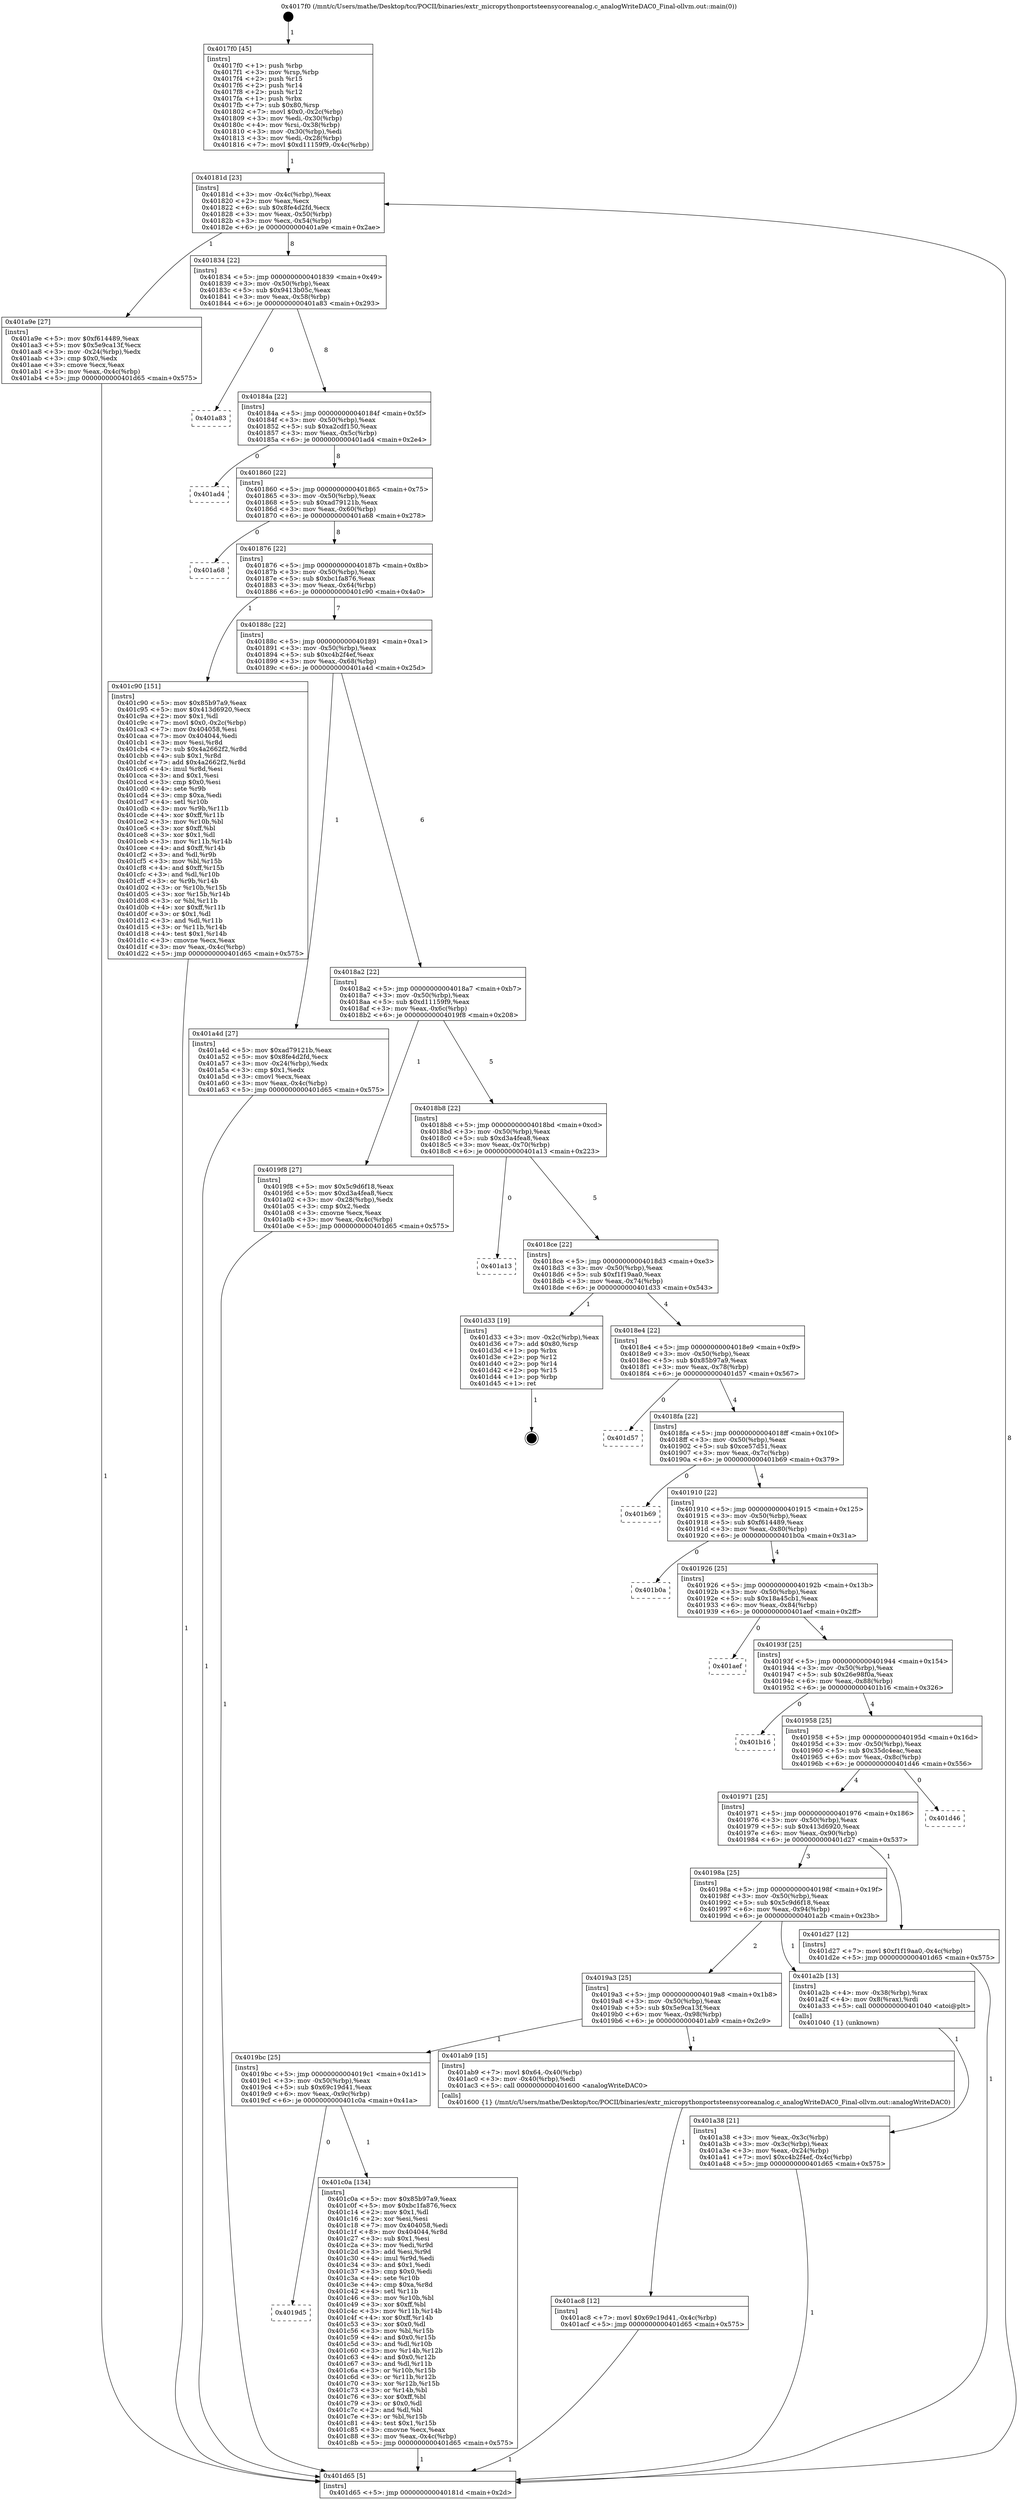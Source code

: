 digraph "0x4017f0" {
  label = "0x4017f0 (/mnt/c/Users/mathe/Desktop/tcc/POCII/binaries/extr_micropythonportsteensycoreanalog.c_analogWriteDAC0_Final-ollvm.out::main(0))"
  labelloc = "t"
  node[shape=record]

  Entry [label="",width=0.3,height=0.3,shape=circle,fillcolor=black,style=filled]
  "0x40181d" [label="{
     0x40181d [23]\l
     | [instrs]\l
     &nbsp;&nbsp;0x40181d \<+3\>: mov -0x4c(%rbp),%eax\l
     &nbsp;&nbsp;0x401820 \<+2\>: mov %eax,%ecx\l
     &nbsp;&nbsp;0x401822 \<+6\>: sub $0x8fe4d2fd,%ecx\l
     &nbsp;&nbsp;0x401828 \<+3\>: mov %eax,-0x50(%rbp)\l
     &nbsp;&nbsp;0x40182b \<+3\>: mov %ecx,-0x54(%rbp)\l
     &nbsp;&nbsp;0x40182e \<+6\>: je 0000000000401a9e \<main+0x2ae\>\l
  }"]
  "0x401a9e" [label="{
     0x401a9e [27]\l
     | [instrs]\l
     &nbsp;&nbsp;0x401a9e \<+5\>: mov $0xf614489,%eax\l
     &nbsp;&nbsp;0x401aa3 \<+5\>: mov $0x5e9ca13f,%ecx\l
     &nbsp;&nbsp;0x401aa8 \<+3\>: mov -0x24(%rbp),%edx\l
     &nbsp;&nbsp;0x401aab \<+3\>: cmp $0x0,%edx\l
     &nbsp;&nbsp;0x401aae \<+3\>: cmove %ecx,%eax\l
     &nbsp;&nbsp;0x401ab1 \<+3\>: mov %eax,-0x4c(%rbp)\l
     &nbsp;&nbsp;0x401ab4 \<+5\>: jmp 0000000000401d65 \<main+0x575\>\l
  }"]
  "0x401834" [label="{
     0x401834 [22]\l
     | [instrs]\l
     &nbsp;&nbsp;0x401834 \<+5\>: jmp 0000000000401839 \<main+0x49\>\l
     &nbsp;&nbsp;0x401839 \<+3\>: mov -0x50(%rbp),%eax\l
     &nbsp;&nbsp;0x40183c \<+5\>: sub $0x9413b05c,%eax\l
     &nbsp;&nbsp;0x401841 \<+3\>: mov %eax,-0x58(%rbp)\l
     &nbsp;&nbsp;0x401844 \<+6\>: je 0000000000401a83 \<main+0x293\>\l
  }"]
  Exit [label="",width=0.3,height=0.3,shape=circle,fillcolor=black,style=filled,peripheries=2]
  "0x401a83" [label="{
     0x401a83\l
  }", style=dashed]
  "0x40184a" [label="{
     0x40184a [22]\l
     | [instrs]\l
     &nbsp;&nbsp;0x40184a \<+5\>: jmp 000000000040184f \<main+0x5f\>\l
     &nbsp;&nbsp;0x40184f \<+3\>: mov -0x50(%rbp),%eax\l
     &nbsp;&nbsp;0x401852 \<+5\>: sub $0xa2cdf150,%eax\l
     &nbsp;&nbsp;0x401857 \<+3\>: mov %eax,-0x5c(%rbp)\l
     &nbsp;&nbsp;0x40185a \<+6\>: je 0000000000401ad4 \<main+0x2e4\>\l
  }"]
  "0x4019d5" [label="{
     0x4019d5\l
  }", style=dashed]
  "0x401ad4" [label="{
     0x401ad4\l
  }", style=dashed]
  "0x401860" [label="{
     0x401860 [22]\l
     | [instrs]\l
     &nbsp;&nbsp;0x401860 \<+5\>: jmp 0000000000401865 \<main+0x75\>\l
     &nbsp;&nbsp;0x401865 \<+3\>: mov -0x50(%rbp),%eax\l
     &nbsp;&nbsp;0x401868 \<+5\>: sub $0xad79121b,%eax\l
     &nbsp;&nbsp;0x40186d \<+3\>: mov %eax,-0x60(%rbp)\l
     &nbsp;&nbsp;0x401870 \<+6\>: je 0000000000401a68 \<main+0x278\>\l
  }"]
  "0x401c0a" [label="{
     0x401c0a [134]\l
     | [instrs]\l
     &nbsp;&nbsp;0x401c0a \<+5\>: mov $0x85b97a9,%eax\l
     &nbsp;&nbsp;0x401c0f \<+5\>: mov $0xbc1fa876,%ecx\l
     &nbsp;&nbsp;0x401c14 \<+2\>: mov $0x1,%dl\l
     &nbsp;&nbsp;0x401c16 \<+2\>: xor %esi,%esi\l
     &nbsp;&nbsp;0x401c18 \<+7\>: mov 0x404058,%edi\l
     &nbsp;&nbsp;0x401c1f \<+8\>: mov 0x404044,%r8d\l
     &nbsp;&nbsp;0x401c27 \<+3\>: sub $0x1,%esi\l
     &nbsp;&nbsp;0x401c2a \<+3\>: mov %edi,%r9d\l
     &nbsp;&nbsp;0x401c2d \<+3\>: add %esi,%r9d\l
     &nbsp;&nbsp;0x401c30 \<+4\>: imul %r9d,%edi\l
     &nbsp;&nbsp;0x401c34 \<+3\>: and $0x1,%edi\l
     &nbsp;&nbsp;0x401c37 \<+3\>: cmp $0x0,%edi\l
     &nbsp;&nbsp;0x401c3a \<+4\>: sete %r10b\l
     &nbsp;&nbsp;0x401c3e \<+4\>: cmp $0xa,%r8d\l
     &nbsp;&nbsp;0x401c42 \<+4\>: setl %r11b\l
     &nbsp;&nbsp;0x401c46 \<+3\>: mov %r10b,%bl\l
     &nbsp;&nbsp;0x401c49 \<+3\>: xor $0xff,%bl\l
     &nbsp;&nbsp;0x401c4c \<+3\>: mov %r11b,%r14b\l
     &nbsp;&nbsp;0x401c4f \<+4\>: xor $0xff,%r14b\l
     &nbsp;&nbsp;0x401c53 \<+3\>: xor $0x0,%dl\l
     &nbsp;&nbsp;0x401c56 \<+3\>: mov %bl,%r15b\l
     &nbsp;&nbsp;0x401c59 \<+4\>: and $0x0,%r15b\l
     &nbsp;&nbsp;0x401c5d \<+3\>: and %dl,%r10b\l
     &nbsp;&nbsp;0x401c60 \<+3\>: mov %r14b,%r12b\l
     &nbsp;&nbsp;0x401c63 \<+4\>: and $0x0,%r12b\l
     &nbsp;&nbsp;0x401c67 \<+3\>: and %dl,%r11b\l
     &nbsp;&nbsp;0x401c6a \<+3\>: or %r10b,%r15b\l
     &nbsp;&nbsp;0x401c6d \<+3\>: or %r11b,%r12b\l
     &nbsp;&nbsp;0x401c70 \<+3\>: xor %r12b,%r15b\l
     &nbsp;&nbsp;0x401c73 \<+3\>: or %r14b,%bl\l
     &nbsp;&nbsp;0x401c76 \<+3\>: xor $0xff,%bl\l
     &nbsp;&nbsp;0x401c79 \<+3\>: or $0x0,%dl\l
     &nbsp;&nbsp;0x401c7c \<+2\>: and %dl,%bl\l
     &nbsp;&nbsp;0x401c7e \<+3\>: or %bl,%r15b\l
     &nbsp;&nbsp;0x401c81 \<+4\>: test $0x1,%r15b\l
     &nbsp;&nbsp;0x401c85 \<+3\>: cmovne %ecx,%eax\l
     &nbsp;&nbsp;0x401c88 \<+3\>: mov %eax,-0x4c(%rbp)\l
     &nbsp;&nbsp;0x401c8b \<+5\>: jmp 0000000000401d65 \<main+0x575\>\l
  }"]
  "0x401a68" [label="{
     0x401a68\l
  }", style=dashed]
  "0x401876" [label="{
     0x401876 [22]\l
     | [instrs]\l
     &nbsp;&nbsp;0x401876 \<+5\>: jmp 000000000040187b \<main+0x8b\>\l
     &nbsp;&nbsp;0x40187b \<+3\>: mov -0x50(%rbp),%eax\l
     &nbsp;&nbsp;0x40187e \<+5\>: sub $0xbc1fa876,%eax\l
     &nbsp;&nbsp;0x401883 \<+3\>: mov %eax,-0x64(%rbp)\l
     &nbsp;&nbsp;0x401886 \<+6\>: je 0000000000401c90 \<main+0x4a0\>\l
  }"]
  "0x401ac8" [label="{
     0x401ac8 [12]\l
     | [instrs]\l
     &nbsp;&nbsp;0x401ac8 \<+7\>: movl $0x69c19d41,-0x4c(%rbp)\l
     &nbsp;&nbsp;0x401acf \<+5\>: jmp 0000000000401d65 \<main+0x575\>\l
  }"]
  "0x401c90" [label="{
     0x401c90 [151]\l
     | [instrs]\l
     &nbsp;&nbsp;0x401c90 \<+5\>: mov $0x85b97a9,%eax\l
     &nbsp;&nbsp;0x401c95 \<+5\>: mov $0x413d6920,%ecx\l
     &nbsp;&nbsp;0x401c9a \<+2\>: mov $0x1,%dl\l
     &nbsp;&nbsp;0x401c9c \<+7\>: movl $0x0,-0x2c(%rbp)\l
     &nbsp;&nbsp;0x401ca3 \<+7\>: mov 0x404058,%esi\l
     &nbsp;&nbsp;0x401caa \<+7\>: mov 0x404044,%edi\l
     &nbsp;&nbsp;0x401cb1 \<+3\>: mov %esi,%r8d\l
     &nbsp;&nbsp;0x401cb4 \<+7\>: sub $0x4a2662f2,%r8d\l
     &nbsp;&nbsp;0x401cbb \<+4\>: sub $0x1,%r8d\l
     &nbsp;&nbsp;0x401cbf \<+7\>: add $0x4a2662f2,%r8d\l
     &nbsp;&nbsp;0x401cc6 \<+4\>: imul %r8d,%esi\l
     &nbsp;&nbsp;0x401cca \<+3\>: and $0x1,%esi\l
     &nbsp;&nbsp;0x401ccd \<+3\>: cmp $0x0,%esi\l
     &nbsp;&nbsp;0x401cd0 \<+4\>: sete %r9b\l
     &nbsp;&nbsp;0x401cd4 \<+3\>: cmp $0xa,%edi\l
     &nbsp;&nbsp;0x401cd7 \<+4\>: setl %r10b\l
     &nbsp;&nbsp;0x401cdb \<+3\>: mov %r9b,%r11b\l
     &nbsp;&nbsp;0x401cde \<+4\>: xor $0xff,%r11b\l
     &nbsp;&nbsp;0x401ce2 \<+3\>: mov %r10b,%bl\l
     &nbsp;&nbsp;0x401ce5 \<+3\>: xor $0xff,%bl\l
     &nbsp;&nbsp;0x401ce8 \<+3\>: xor $0x1,%dl\l
     &nbsp;&nbsp;0x401ceb \<+3\>: mov %r11b,%r14b\l
     &nbsp;&nbsp;0x401cee \<+4\>: and $0xff,%r14b\l
     &nbsp;&nbsp;0x401cf2 \<+3\>: and %dl,%r9b\l
     &nbsp;&nbsp;0x401cf5 \<+3\>: mov %bl,%r15b\l
     &nbsp;&nbsp;0x401cf8 \<+4\>: and $0xff,%r15b\l
     &nbsp;&nbsp;0x401cfc \<+3\>: and %dl,%r10b\l
     &nbsp;&nbsp;0x401cff \<+3\>: or %r9b,%r14b\l
     &nbsp;&nbsp;0x401d02 \<+3\>: or %r10b,%r15b\l
     &nbsp;&nbsp;0x401d05 \<+3\>: xor %r15b,%r14b\l
     &nbsp;&nbsp;0x401d08 \<+3\>: or %bl,%r11b\l
     &nbsp;&nbsp;0x401d0b \<+4\>: xor $0xff,%r11b\l
     &nbsp;&nbsp;0x401d0f \<+3\>: or $0x1,%dl\l
     &nbsp;&nbsp;0x401d12 \<+3\>: and %dl,%r11b\l
     &nbsp;&nbsp;0x401d15 \<+3\>: or %r11b,%r14b\l
     &nbsp;&nbsp;0x401d18 \<+4\>: test $0x1,%r14b\l
     &nbsp;&nbsp;0x401d1c \<+3\>: cmovne %ecx,%eax\l
     &nbsp;&nbsp;0x401d1f \<+3\>: mov %eax,-0x4c(%rbp)\l
     &nbsp;&nbsp;0x401d22 \<+5\>: jmp 0000000000401d65 \<main+0x575\>\l
  }"]
  "0x40188c" [label="{
     0x40188c [22]\l
     | [instrs]\l
     &nbsp;&nbsp;0x40188c \<+5\>: jmp 0000000000401891 \<main+0xa1\>\l
     &nbsp;&nbsp;0x401891 \<+3\>: mov -0x50(%rbp),%eax\l
     &nbsp;&nbsp;0x401894 \<+5\>: sub $0xc4b2f4ef,%eax\l
     &nbsp;&nbsp;0x401899 \<+3\>: mov %eax,-0x68(%rbp)\l
     &nbsp;&nbsp;0x40189c \<+6\>: je 0000000000401a4d \<main+0x25d\>\l
  }"]
  "0x4019bc" [label="{
     0x4019bc [25]\l
     | [instrs]\l
     &nbsp;&nbsp;0x4019bc \<+5\>: jmp 00000000004019c1 \<main+0x1d1\>\l
     &nbsp;&nbsp;0x4019c1 \<+3\>: mov -0x50(%rbp),%eax\l
     &nbsp;&nbsp;0x4019c4 \<+5\>: sub $0x69c19d41,%eax\l
     &nbsp;&nbsp;0x4019c9 \<+6\>: mov %eax,-0x9c(%rbp)\l
     &nbsp;&nbsp;0x4019cf \<+6\>: je 0000000000401c0a \<main+0x41a\>\l
  }"]
  "0x401a4d" [label="{
     0x401a4d [27]\l
     | [instrs]\l
     &nbsp;&nbsp;0x401a4d \<+5\>: mov $0xad79121b,%eax\l
     &nbsp;&nbsp;0x401a52 \<+5\>: mov $0x8fe4d2fd,%ecx\l
     &nbsp;&nbsp;0x401a57 \<+3\>: mov -0x24(%rbp),%edx\l
     &nbsp;&nbsp;0x401a5a \<+3\>: cmp $0x1,%edx\l
     &nbsp;&nbsp;0x401a5d \<+3\>: cmovl %ecx,%eax\l
     &nbsp;&nbsp;0x401a60 \<+3\>: mov %eax,-0x4c(%rbp)\l
     &nbsp;&nbsp;0x401a63 \<+5\>: jmp 0000000000401d65 \<main+0x575\>\l
  }"]
  "0x4018a2" [label="{
     0x4018a2 [22]\l
     | [instrs]\l
     &nbsp;&nbsp;0x4018a2 \<+5\>: jmp 00000000004018a7 \<main+0xb7\>\l
     &nbsp;&nbsp;0x4018a7 \<+3\>: mov -0x50(%rbp),%eax\l
     &nbsp;&nbsp;0x4018aa \<+5\>: sub $0xd11159f9,%eax\l
     &nbsp;&nbsp;0x4018af \<+3\>: mov %eax,-0x6c(%rbp)\l
     &nbsp;&nbsp;0x4018b2 \<+6\>: je 00000000004019f8 \<main+0x208\>\l
  }"]
  "0x401ab9" [label="{
     0x401ab9 [15]\l
     | [instrs]\l
     &nbsp;&nbsp;0x401ab9 \<+7\>: movl $0x64,-0x40(%rbp)\l
     &nbsp;&nbsp;0x401ac0 \<+3\>: mov -0x40(%rbp),%edi\l
     &nbsp;&nbsp;0x401ac3 \<+5\>: call 0000000000401600 \<analogWriteDAC0\>\l
     | [calls]\l
     &nbsp;&nbsp;0x401600 \{1\} (/mnt/c/Users/mathe/Desktop/tcc/POCII/binaries/extr_micropythonportsteensycoreanalog.c_analogWriteDAC0_Final-ollvm.out::analogWriteDAC0)\l
  }"]
  "0x4019f8" [label="{
     0x4019f8 [27]\l
     | [instrs]\l
     &nbsp;&nbsp;0x4019f8 \<+5\>: mov $0x5c9d6f18,%eax\l
     &nbsp;&nbsp;0x4019fd \<+5\>: mov $0xd3a4fea8,%ecx\l
     &nbsp;&nbsp;0x401a02 \<+3\>: mov -0x28(%rbp),%edx\l
     &nbsp;&nbsp;0x401a05 \<+3\>: cmp $0x2,%edx\l
     &nbsp;&nbsp;0x401a08 \<+3\>: cmovne %ecx,%eax\l
     &nbsp;&nbsp;0x401a0b \<+3\>: mov %eax,-0x4c(%rbp)\l
     &nbsp;&nbsp;0x401a0e \<+5\>: jmp 0000000000401d65 \<main+0x575\>\l
  }"]
  "0x4018b8" [label="{
     0x4018b8 [22]\l
     | [instrs]\l
     &nbsp;&nbsp;0x4018b8 \<+5\>: jmp 00000000004018bd \<main+0xcd\>\l
     &nbsp;&nbsp;0x4018bd \<+3\>: mov -0x50(%rbp),%eax\l
     &nbsp;&nbsp;0x4018c0 \<+5\>: sub $0xd3a4fea8,%eax\l
     &nbsp;&nbsp;0x4018c5 \<+3\>: mov %eax,-0x70(%rbp)\l
     &nbsp;&nbsp;0x4018c8 \<+6\>: je 0000000000401a13 \<main+0x223\>\l
  }"]
  "0x401d65" [label="{
     0x401d65 [5]\l
     | [instrs]\l
     &nbsp;&nbsp;0x401d65 \<+5\>: jmp 000000000040181d \<main+0x2d\>\l
  }"]
  "0x4017f0" [label="{
     0x4017f0 [45]\l
     | [instrs]\l
     &nbsp;&nbsp;0x4017f0 \<+1\>: push %rbp\l
     &nbsp;&nbsp;0x4017f1 \<+3\>: mov %rsp,%rbp\l
     &nbsp;&nbsp;0x4017f4 \<+2\>: push %r15\l
     &nbsp;&nbsp;0x4017f6 \<+2\>: push %r14\l
     &nbsp;&nbsp;0x4017f8 \<+2\>: push %r12\l
     &nbsp;&nbsp;0x4017fa \<+1\>: push %rbx\l
     &nbsp;&nbsp;0x4017fb \<+7\>: sub $0x80,%rsp\l
     &nbsp;&nbsp;0x401802 \<+7\>: movl $0x0,-0x2c(%rbp)\l
     &nbsp;&nbsp;0x401809 \<+3\>: mov %edi,-0x30(%rbp)\l
     &nbsp;&nbsp;0x40180c \<+4\>: mov %rsi,-0x38(%rbp)\l
     &nbsp;&nbsp;0x401810 \<+3\>: mov -0x30(%rbp),%edi\l
     &nbsp;&nbsp;0x401813 \<+3\>: mov %edi,-0x28(%rbp)\l
     &nbsp;&nbsp;0x401816 \<+7\>: movl $0xd11159f9,-0x4c(%rbp)\l
  }"]
  "0x401a38" [label="{
     0x401a38 [21]\l
     | [instrs]\l
     &nbsp;&nbsp;0x401a38 \<+3\>: mov %eax,-0x3c(%rbp)\l
     &nbsp;&nbsp;0x401a3b \<+3\>: mov -0x3c(%rbp),%eax\l
     &nbsp;&nbsp;0x401a3e \<+3\>: mov %eax,-0x24(%rbp)\l
     &nbsp;&nbsp;0x401a41 \<+7\>: movl $0xc4b2f4ef,-0x4c(%rbp)\l
     &nbsp;&nbsp;0x401a48 \<+5\>: jmp 0000000000401d65 \<main+0x575\>\l
  }"]
  "0x401a13" [label="{
     0x401a13\l
  }", style=dashed]
  "0x4018ce" [label="{
     0x4018ce [22]\l
     | [instrs]\l
     &nbsp;&nbsp;0x4018ce \<+5\>: jmp 00000000004018d3 \<main+0xe3\>\l
     &nbsp;&nbsp;0x4018d3 \<+3\>: mov -0x50(%rbp),%eax\l
     &nbsp;&nbsp;0x4018d6 \<+5\>: sub $0xf1f19aa0,%eax\l
     &nbsp;&nbsp;0x4018db \<+3\>: mov %eax,-0x74(%rbp)\l
     &nbsp;&nbsp;0x4018de \<+6\>: je 0000000000401d33 \<main+0x543\>\l
  }"]
  "0x4019a3" [label="{
     0x4019a3 [25]\l
     | [instrs]\l
     &nbsp;&nbsp;0x4019a3 \<+5\>: jmp 00000000004019a8 \<main+0x1b8\>\l
     &nbsp;&nbsp;0x4019a8 \<+3\>: mov -0x50(%rbp),%eax\l
     &nbsp;&nbsp;0x4019ab \<+5\>: sub $0x5e9ca13f,%eax\l
     &nbsp;&nbsp;0x4019b0 \<+6\>: mov %eax,-0x98(%rbp)\l
     &nbsp;&nbsp;0x4019b6 \<+6\>: je 0000000000401ab9 \<main+0x2c9\>\l
  }"]
  "0x401d33" [label="{
     0x401d33 [19]\l
     | [instrs]\l
     &nbsp;&nbsp;0x401d33 \<+3\>: mov -0x2c(%rbp),%eax\l
     &nbsp;&nbsp;0x401d36 \<+7\>: add $0x80,%rsp\l
     &nbsp;&nbsp;0x401d3d \<+1\>: pop %rbx\l
     &nbsp;&nbsp;0x401d3e \<+2\>: pop %r12\l
     &nbsp;&nbsp;0x401d40 \<+2\>: pop %r14\l
     &nbsp;&nbsp;0x401d42 \<+2\>: pop %r15\l
     &nbsp;&nbsp;0x401d44 \<+1\>: pop %rbp\l
     &nbsp;&nbsp;0x401d45 \<+1\>: ret\l
  }"]
  "0x4018e4" [label="{
     0x4018e4 [22]\l
     | [instrs]\l
     &nbsp;&nbsp;0x4018e4 \<+5\>: jmp 00000000004018e9 \<main+0xf9\>\l
     &nbsp;&nbsp;0x4018e9 \<+3\>: mov -0x50(%rbp),%eax\l
     &nbsp;&nbsp;0x4018ec \<+5\>: sub $0x85b97a9,%eax\l
     &nbsp;&nbsp;0x4018f1 \<+3\>: mov %eax,-0x78(%rbp)\l
     &nbsp;&nbsp;0x4018f4 \<+6\>: je 0000000000401d57 \<main+0x567\>\l
  }"]
  "0x401a2b" [label="{
     0x401a2b [13]\l
     | [instrs]\l
     &nbsp;&nbsp;0x401a2b \<+4\>: mov -0x38(%rbp),%rax\l
     &nbsp;&nbsp;0x401a2f \<+4\>: mov 0x8(%rax),%rdi\l
     &nbsp;&nbsp;0x401a33 \<+5\>: call 0000000000401040 \<atoi@plt\>\l
     | [calls]\l
     &nbsp;&nbsp;0x401040 \{1\} (unknown)\l
  }"]
  "0x401d57" [label="{
     0x401d57\l
  }", style=dashed]
  "0x4018fa" [label="{
     0x4018fa [22]\l
     | [instrs]\l
     &nbsp;&nbsp;0x4018fa \<+5\>: jmp 00000000004018ff \<main+0x10f\>\l
     &nbsp;&nbsp;0x4018ff \<+3\>: mov -0x50(%rbp),%eax\l
     &nbsp;&nbsp;0x401902 \<+5\>: sub $0xce57d51,%eax\l
     &nbsp;&nbsp;0x401907 \<+3\>: mov %eax,-0x7c(%rbp)\l
     &nbsp;&nbsp;0x40190a \<+6\>: je 0000000000401b69 \<main+0x379\>\l
  }"]
  "0x40198a" [label="{
     0x40198a [25]\l
     | [instrs]\l
     &nbsp;&nbsp;0x40198a \<+5\>: jmp 000000000040198f \<main+0x19f\>\l
     &nbsp;&nbsp;0x40198f \<+3\>: mov -0x50(%rbp),%eax\l
     &nbsp;&nbsp;0x401992 \<+5\>: sub $0x5c9d6f18,%eax\l
     &nbsp;&nbsp;0x401997 \<+6\>: mov %eax,-0x94(%rbp)\l
     &nbsp;&nbsp;0x40199d \<+6\>: je 0000000000401a2b \<main+0x23b\>\l
  }"]
  "0x401b69" [label="{
     0x401b69\l
  }", style=dashed]
  "0x401910" [label="{
     0x401910 [22]\l
     | [instrs]\l
     &nbsp;&nbsp;0x401910 \<+5\>: jmp 0000000000401915 \<main+0x125\>\l
     &nbsp;&nbsp;0x401915 \<+3\>: mov -0x50(%rbp),%eax\l
     &nbsp;&nbsp;0x401918 \<+5\>: sub $0xf614489,%eax\l
     &nbsp;&nbsp;0x40191d \<+3\>: mov %eax,-0x80(%rbp)\l
     &nbsp;&nbsp;0x401920 \<+6\>: je 0000000000401b0a \<main+0x31a\>\l
  }"]
  "0x401d27" [label="{
     0x401d27 [12]\l
     | [instrs]\l
     &nbsp;&nbsp;0x401d27 \<+7\>: movl $0xf1f19aa0,-0x4c(%rbp)\l
     &nbsp;&nbsp;0x401d2e \<+5\>: jmp 0000000000401d65 \<main+0x575\>\l
  }"]
  "0x401b0a" [label="{
     0x401b0a\l
  }", style=dashed]
  "0x401926" [label="{
     0x401926 [25]\l
     | [instrs]\l
     &nbsp;&nbsp;0x401926 \<+5\>: jmp 000000000040192b \<main+0x13b\>\l
     &nbsp;&nbsp;0x40192b \<+3\>: mov -0x50(%rbp),%eax\l
     &nbsp;&nbsp;0x40192e \<+5\>: sub $0x18a45cb1,%eax\l
     &nbsp;&nbsp;0x401933 \<+6\>: mov %eax,-0x84(%rbp)\l
     &nbsp;&nbsp;0x401939 \<+6\>: je 0000000000401aef \<main+0x2ff\>\l
  }"]
  "0x401971" [label="{
     0x401971 [25]\l
     | [instrs]\l
     &nbsp;&nbsp;0x401971 \<+5\>: jmp 0000000000401976 \<main+0x186\>\l
     &nbsp;&nbsp;0x401976 \<+3\>: mov -0x50(%rbp),%eax\l
     &nbsp;&nbsp;0x401979 \<+5\>: sub $0x413d6920,%eax\l
     &nbsp;&nbsp;0x40197e \<+6\>: mov %eax,-0x90(%rbp)\l
     &nbsp;&nbsp;0x401984 \<+6\>: je 0000000000401d27 \<main+0x537\>\l
  }"]
  "0x401aef" [label="{
     0x401aef\l
  }", style=dashed]
  "0x40193f" [label="{
     0x40193f [25]\l
     | [instrs]\l
     &nbsp;&nbsp;0x40193f \<+5\>: jmp 0000000000401944 \<main+0x154\>\l
     &nbsp;&nbsp;0x401944 \<+3\>: mov -0x50(%rbp),%eax\l
     &nbsp;&nbsp;0x401947 \<+5\>: sub $0x26e98f0a,%eax\l
     &nbsp;&nbsp;0x40194c \<+6\>: mov %eax,-0x88(%rbp)\l
     &nbsp;&nbsp;0x401952 \<+6\>: je 0000000000401b16 \<main+0x326\>\l
  }"]
  "0x401d46" [label="{
     0x401d46\l
  }", style=dashed]
  "0x401b16" [label="{
     0x401b16\l
  }", style=dashed]
  "0x401958" [label="{
     0x401958 [25]\l
     | [instrs]\l
     &nbsp;&nbsp;0x401958 \<+5\>: jmp 000000000040195d \<main+0x16d\>\l
     &nbsp;&nbsp;0x40195d \<+3\>: mov -0x50(%rbp),%eax\l
     &nbsp;&nbsp;0x401960 \<+5\>: sub $0x35dc4eac,%eax\l
     &nbsp;&nbsp;0x401965 \<+6\>: mov %eax,-0x8c(%rbp)\l
     &nbsp;&nbsp;0x40196b \<+6\>: je 0000000000401d46 \<main+0x556\>\l
  }"]
  Entry -> "0x4017f0" [label=" 1"]
  "0x40181d" -> "0x401a9e" [label=" 1"]
  "0x40181d" -> "0x401834" [label=" 8"]
  "0x401d33" -> Exit [label=" 1"]
  "0x401834" -> "0x401a83" [label=" 0"]
  "0x401834" -> "0x40184a" [label=" 8"]
  "0x401d27" -> "0x401d65" [label=" 1"]
  "0x40184a" -> "0x401ad4" [label=" 0"]
  "0x40184a" -> "0x401860" [label=" 8"]
  "0x401c90" -> "0x401d65" [label=" 1"]
  "0x401860" -> "0x401a68" [label=" 0"]
  "0x401860" -> "0x401876" [label=" 8"]
  "0x401c0a" -> "0x401d65" [label=" 1"]
  "0x401876" -> "0x401c90" [label=" 1"]
  "0x401876" -> "0x40188c" [label=" 7"]
  "0x4019bc" -> "0x401c0a" [label=" 1"]
  "0x40188c" -> "0x401a4d" [label=" 1"]
  "0x40188c" -> "0x4018a2" [label=" 6"]
  "0x4019bc" -> "0x4019d5" [label=" 0"]
  "0x4018a2" -> "0x4019f8" [label=" 1"]
  "0x4018a2" -> "0x4018b8" [label=" 5"]
  "0x4019f8" -> "0x401d65" [label=" 1"]
  "0x4017f0" -> "0x40181d" [label=" 1"]
  "0x401d65" -> "0x40181d" [label=" 8"]
  "0x401ac8" -> "0x401d65" [label=" 1"]
  "0x4018b8" -> "0x401a13" [label=" 0"]
  "0x4018b8" -> "0x4018ce" [label=" 5"]
  "0x4019a3" -> "0x4019bc" [label=" 1"]
  "0x4018ce" -> "0x401d33" [label=" 1"]
  "0x4018ce" -> "0x4018e4" [label=" 4"]
  "0x4019a3" -> "0x401ab9" [label=" 1"]
  "0x4018e4" -> "0x401d57" [label=" 0"]
  "0x4018e4" -> "0x4018fa" [label=" 4"]
  "0x401ab9" -> "0x401ac8" [label=" 1"]
  "0x4018fa" -> "0x401b69" [label=" 0"]
  "0x4018fa" -> "0x401910" [label=" 4"]
  "0x401a4d" -> "0x401d65" [label=" 1"]
  "0x401910" -> "0x401b0a" [label=" 0"]
  "0x401910" -> "0x401926" [label=" 4"]
  "0x401a38" -> "0x401d65" [label=" 1"]
  "0x401926" -> "0x401aef" [label=" 0"]
  "0x401926" -> "0x40193f" [label=" 4"]
  "0x40198a" -> "0x4019a3" [label=" 2"]
  "0x40193f" -> "0x401b16" [label=" 0"]
  "0x40193f" -> "0x401958" [label=" 4"]
  "0x40198a" -> "0x401a2b" [label=" 1"]
  "0x401958" -> "0x401d46" [label=" 0"]
  "0x401958" -> "0x401971" [label=" 4"]
  "0x401a2b" -> "0x401a38" [label=" 1"]
  "0x401971" -> "0x401d27" [label=" 1"]
  "0x401971" -> "0x40198a" [label=" 3"]
  "0x401a9e" -> "0x401d65" [label=" 1"]
}
